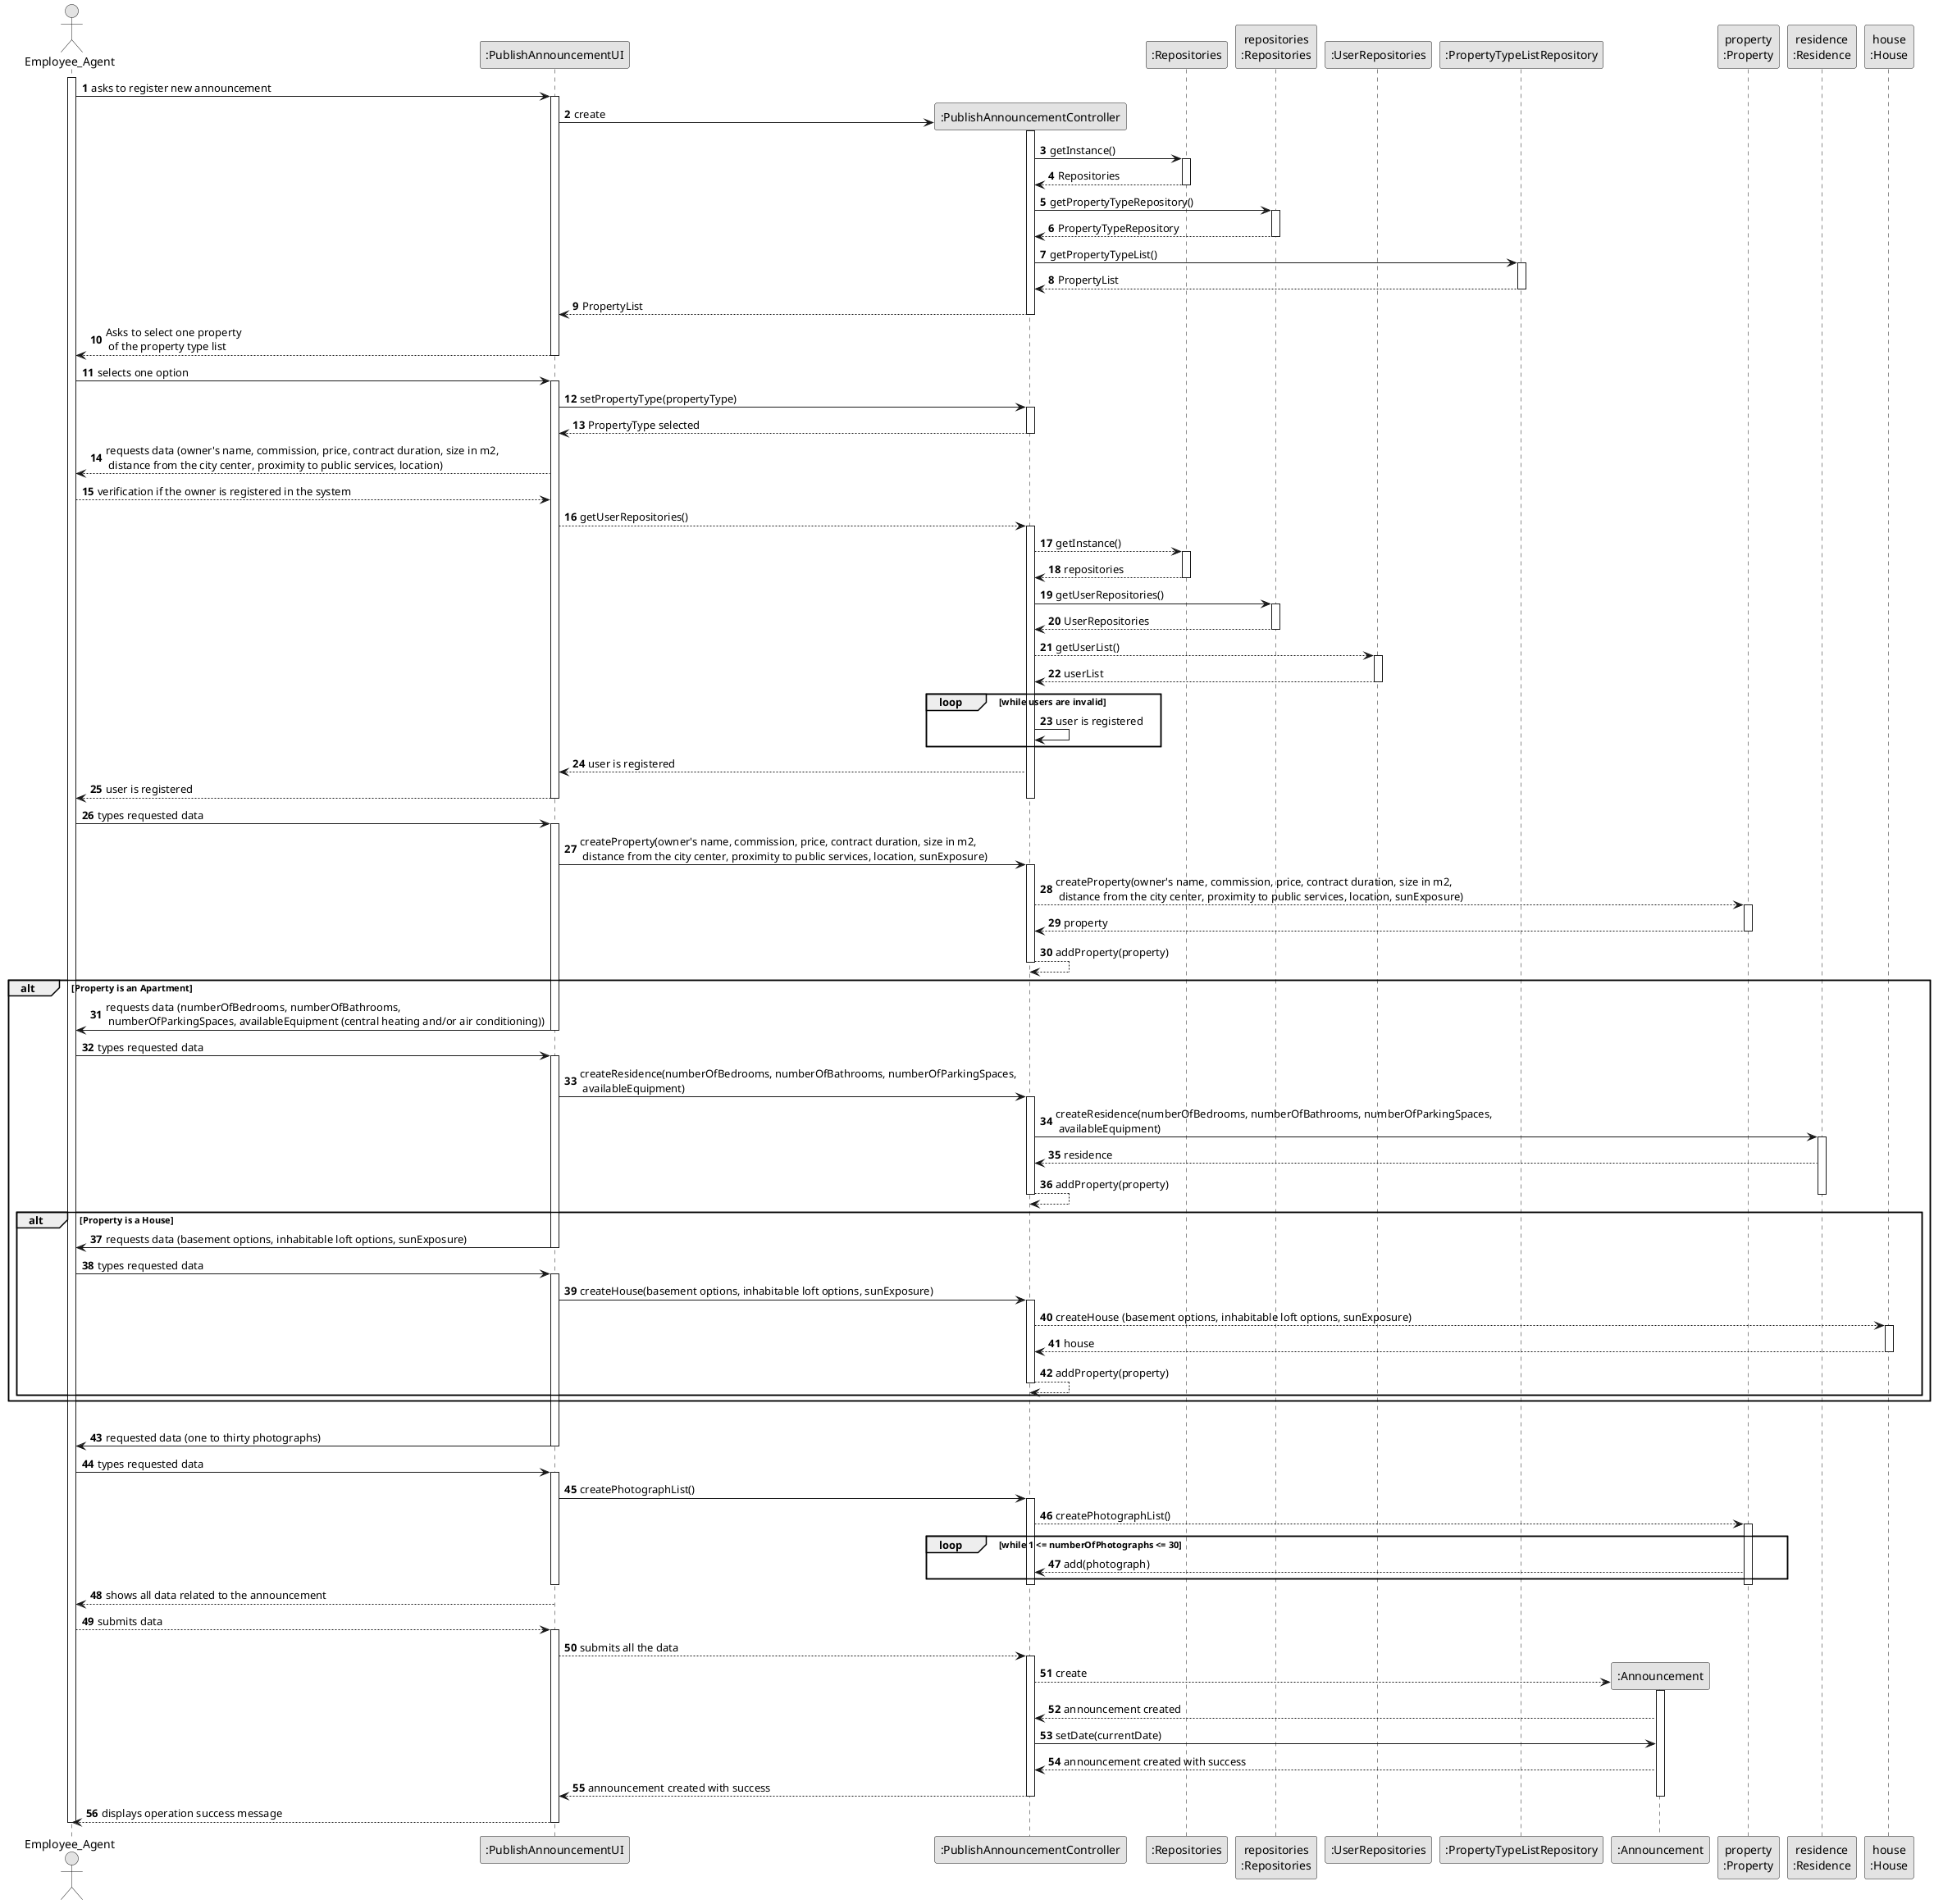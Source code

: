 @startuml
skinparam monochrome true
skinparam packageStyle rectangle
skinparam shadowing false

autonumber

actor "Employee_Agent" as ADM
participant ":PublishAnnouncementUI" as UI
participant ":PublishAnnouncementController" as CTRL
participant ":Repositories" as RS
participant "repositories\n:Repositories" as RRS
participant ":UserRepositories" as UR
participant ":PropertyTypeListRepository" as TCR
participant ":Announcement" as AR
participant "property\n:Property" as PT
participant "residence\n:Residence" as RD
participant "house\n:House" as HS

activate ADM

        ADM -> UI : asks to register new announcement

        activate UI
            UI -> CTRL** : create
            activate CTRL

                CTRL -> RS :getInstance()
                activate RS

                    RS --> CTRL: Repositories
                deactivate RS

                CTRL -> RRS : getPropertyTypeRepository()
                activate RRS

                    RRS --> CTRL: PropertyTypeRepository
                deactivate RRS

                CTRL -> TCR : getPropertyTypeList()
                activate TCR

                    TCR --> CTRL : PropertyList
                deactivate TCR

                CTRL --> UI : PropertyList
            deactivate CTRL

            UI --> ADM : Asks to select one property \n of the property type list
        deactivate UI

    ADM -> UI : selects one option
    activate UI

    UI -> CTRL: setPropertyType(propertyType)
    activate CTRL
    CTRL --> UI: PropertyType selected
    deactivate CTRL

        UI --> ADM : requests data (owner's name, commission, price, contract duration, size in m2, \n distance from the city center, proximity to public services, location)
        ADM --> UI: verification if the owner is registered in the system
        UI --> CTRL: getUserRepositories()
        activate CTRL

        CTRL --> RS: getInstance()
        activate RS
        RS --> CTRL: repositories
        deactivate RS

        CTRL -> RRS : getUserRepositories()
        activate RRS
        RRS --> CTRL: UserRepositories
        deactivate RRS

        CTRL --> UR: getUserList()
        activate UR
        UR --> CTRL: userList
        deactivate UR

        loop while users are invalid
        CTRL -> CTRL: user is registered
        end loop

        CTRL --> UI: user is registered
        UI --> ADM: user is registered
        deactivate CTRL

    deactivate UI

    ADM -> UI : types requested data
    activate UI

    UI -> CTRL : createProperty(owner's name, commission, price, contract duration, size in m2, \n distance from the city center, proximity to public services, location, sunExposure)
    activate CTRL
    CTRL --> PT : createProperty(owner's name, commission, price, contract duration, size in m2, \n distance from the city center, proximity to public services, location, sunExposure)
    activate PT
    PT --> CTRL : property
    deactivate PT
    CTRL --> CTRL : addProperty(property)
    deactivate CTRL



alt Property is an Apartment

    UI -> ADM : requests data (numberOfBedrooms, numberOfBathrooms, \n numberOfParkingSpaces, availableEquipment (central heating and/or air conditioning))
    deactivate UI


        ADM -> UI : types requested data
        activate UI

            UI -> CTRL : createResidence(numberOfBedrooms, numberOfBathrooms, numberOfParkingSpaces,\n availableEquipment)
            activate CTRL

                CTRL -> RD : createResidence(numberOfBedrooms, numberOfBathrooms, numberOfParkingSpaces,\n availableEquipment)

                    activate RD
                    RD --> CTRL: residence
                    CTRL --> CTRL : addProperty(property)
                    deactivate RD
            deactivate CTRL


alt Property is a House
                UI -> ADM : requests data (basement options, inhabitable loft options, sunExposure)
                deactivate UI

                ADM -> UI : types requested data
                activate UI

                UI -> CTRL : createHouse(basement options, inhabitable loft options, sunExposure)
                activate CTRL

                    CTRL --> HS : createHouse (basement options, inhabitable loft options, sunExposure)
                    activate HS

                    HS --> CTRL: house
                    deactivate HS
                    CTRL --> CTRL: addProperty(property)

            deactivate CTRL
end alt

end alt
            |||
            UI -> ADM : requested data (one to thirty photographs)
            deactivate UI

                ADM -> UI: types requested data
                activate UI
                    UI -> CTRL: createPhotographList()
                    activate CTRL

                    CTRL --> PT: createPhotographList()
                    activate PT
                    loop while 1 <= numberOfPhotographs <= 30
                    PT--> CTRL: add(photograph)
                    end loop
                    deactivate PT
                    deactivate CTRL
                deactivate UI
            UI --> ADM: shows all data related to the announcement
            ADM --> UI : submits data
            activate UI
            UI --> CTRL: submits all the data
            activate CTRL
                CTRL --> AR**: create
                activate AR
                AR --> CTRL: announcement created
                CTRL-> AR: setDate(currentDate)
                AR --> CTRL: announcement created with success
                CTRL --> UI: announcement created with success
                deactivate
                deactivate CTRL

            UI --> ADM: displays operation success message
    deactivate UI

deactivate ADM

@enduml


